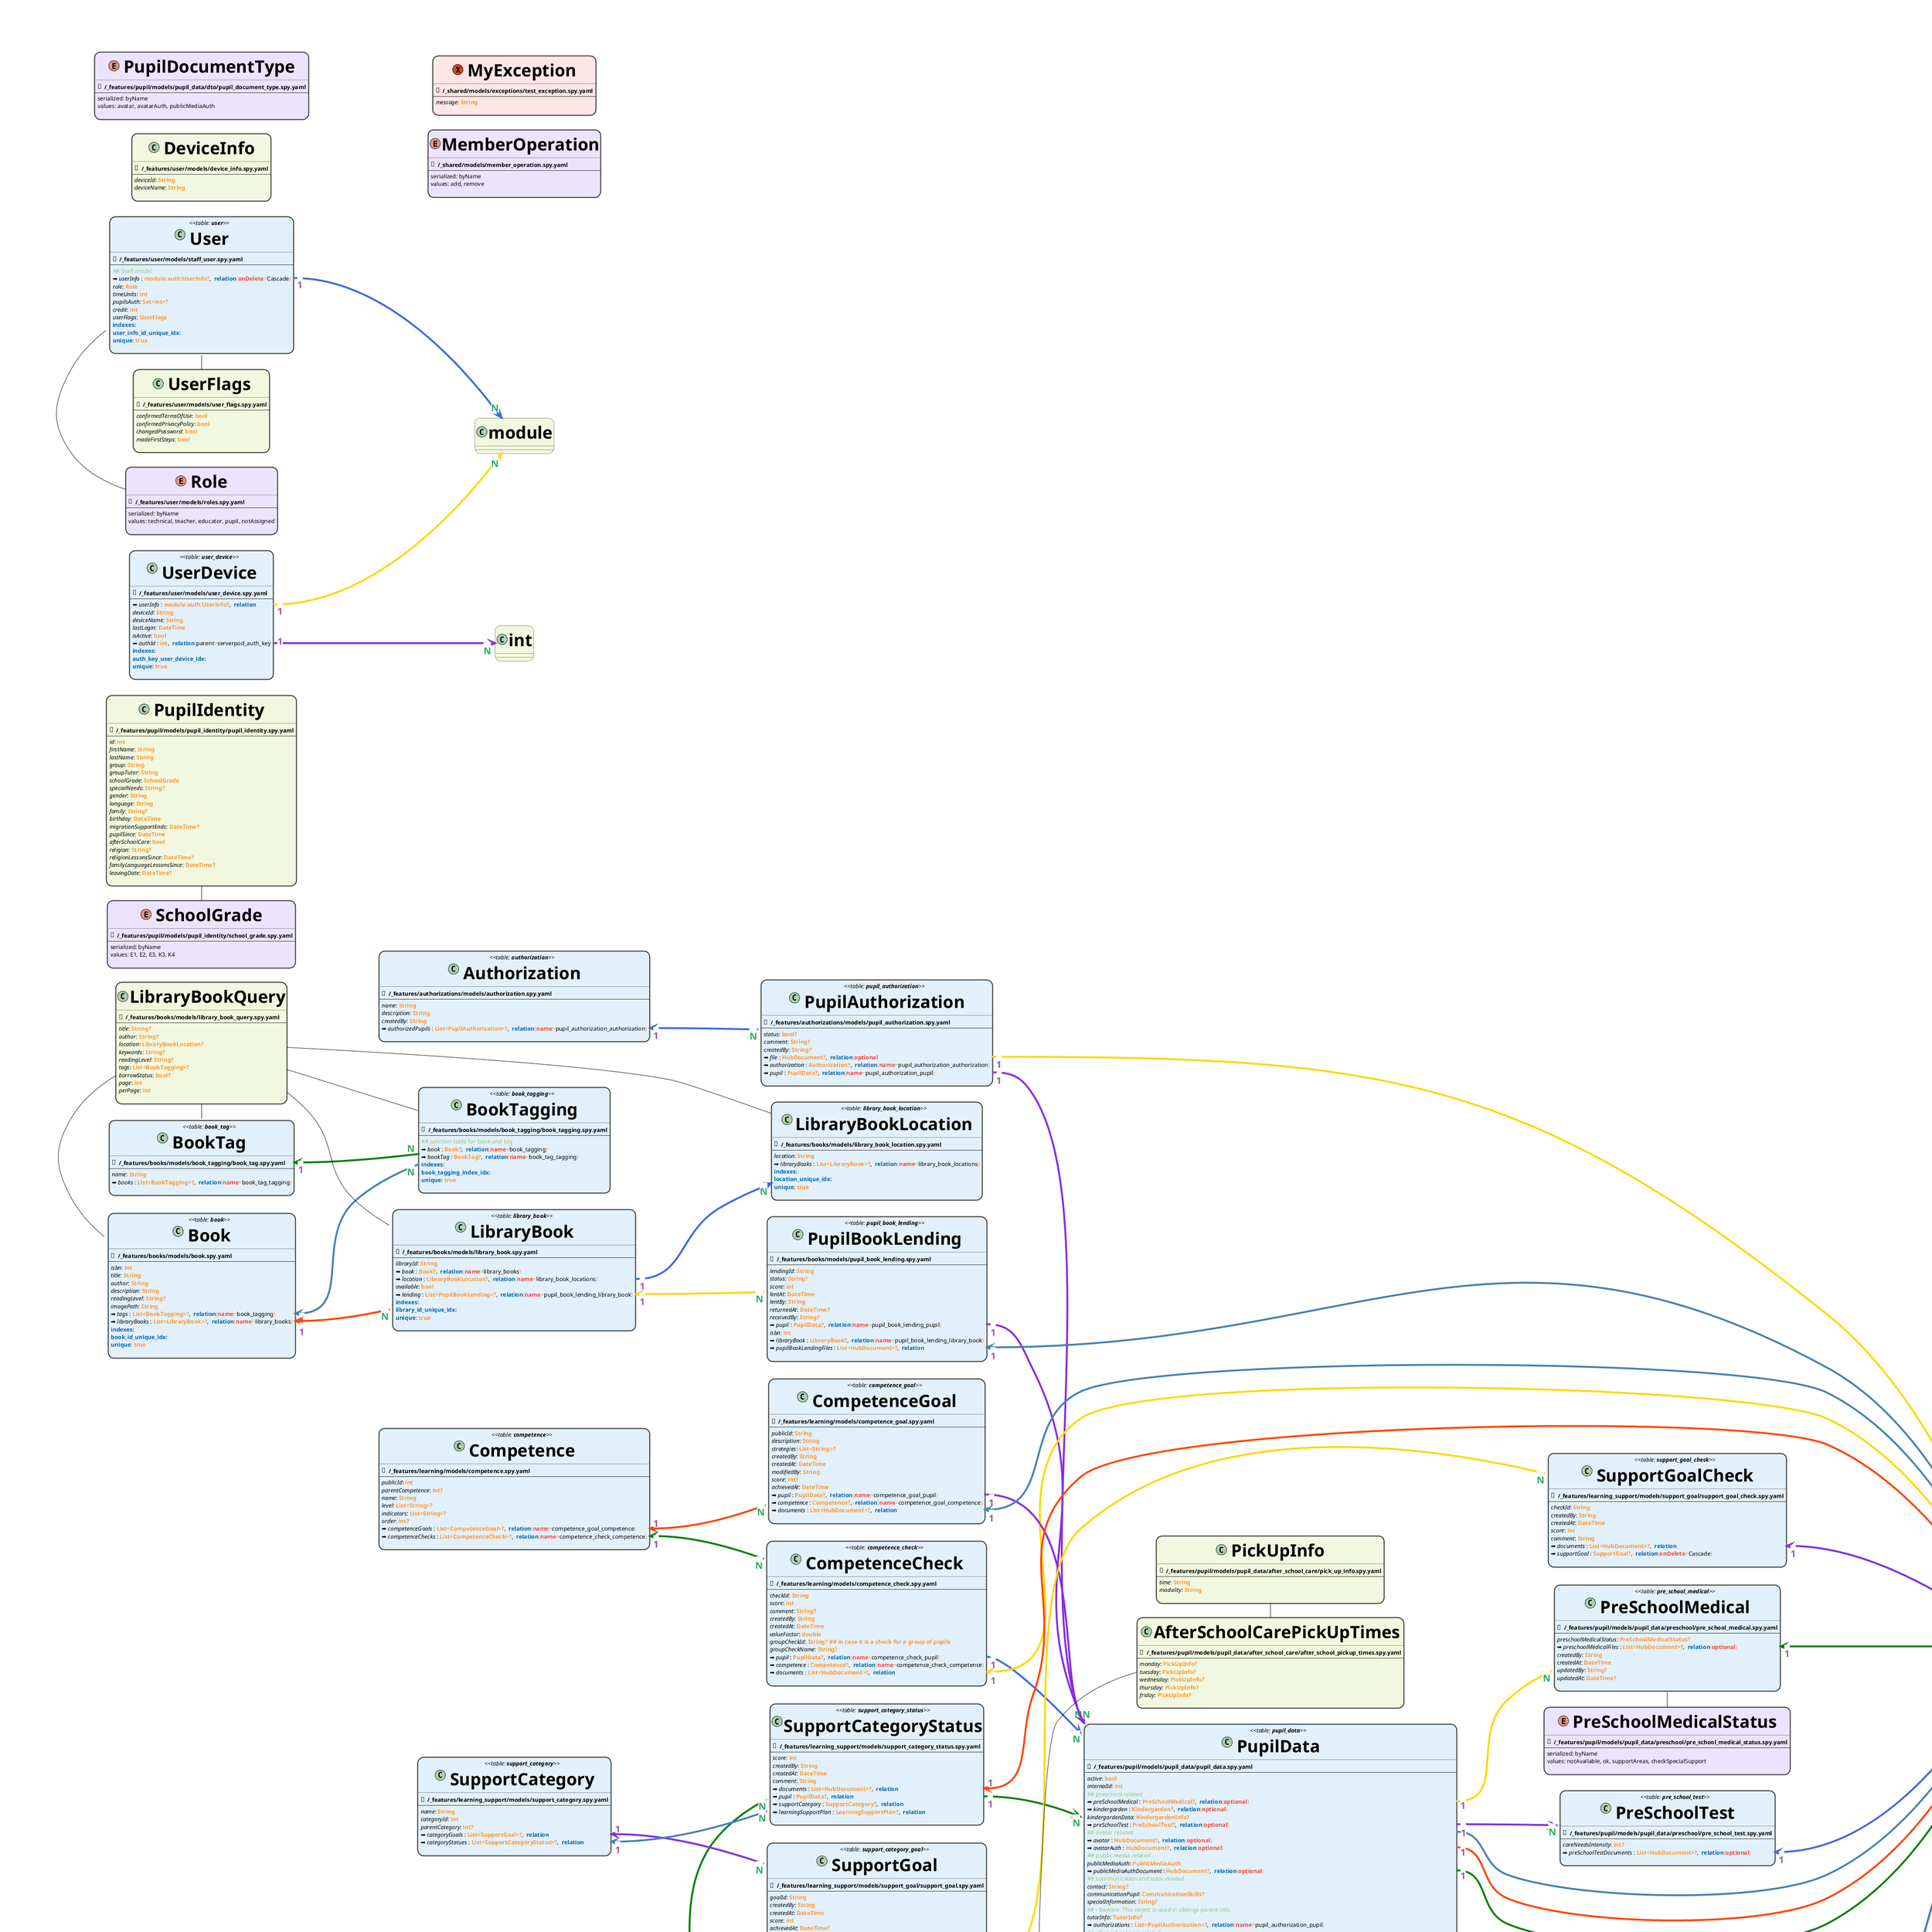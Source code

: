 @startuml school_data_hub_server
left to right direction
skinparam nodesep 30
skinparam ranksep 100
skinparam attributeFontSize 14
skinparam class {
  BackgroundColor #f1f8df
  BorderColor #333333
}
<style>
document {
  BackgroundColor #fff
  Margin 100 100 100 100
}
classDiagram {
  RoundCorner 25
  FontSize 13
  FontStyle Regular
  package {
    Padding 20 20 20 20
    LineColor #333333
    LineThickness 3
    FontSize 12
    BackgroundColor #fff2cc
    title {
      Padding 10 10 10 10
      FontSize 36
      FontStyle bold
    }
  }    
  class {
    Padding 10 10 10 10
    FontSize 12
        header {
          FontSize 36
          FontStyle bold
        } 
  }
}

</style>
 

enum ContactedType #ece4ff ##[bold] {
<size:14>📁</size> <b><size:12> /_features/attendance/models/contacted_type.spy.yaml</size></b>
--
  serialized: byName
  values: notSet, contacted, calledBack, notReached

}

class MissedSchoolday <<table: <b>missed_class</b>>> #e2f0fb##[bold] {
<size:14>📁</size> <b><size:12> /_features/attendance/models/missed_schoolday.spy.yaml</size></b>
--
  <i>missedType</i>: <b><color:#ff962f>MissedType</color></b>
  <i>unexcused</i>: <b><color:#ff962f>bool</color></b>
  <i>contacted</i>: <b><color:#ff962f>ContactedType</color></b>
  <i>returned</i>: <b><color:#ff962f>bool</color></b>
  <i>returnedAt</i>: <b><color:#ff962f>DateTime?</color></b>
  <i>writtenExcuse</i>: <b><color:#ff962f>bool</color></b>
  <i>minutesLate</i>: <b><color:#ff962f>int?</color></b>
  <i>createdBy</i>: <b><color:#ff962f>String</color></b>
  <i>modifiedBy</i>: <b><color:#ff962f>String?</color></b>
  <i>comment</i>: <b><color:#ff962f>String?</color></b>
 ➡️ <i>schoolday</i> : <b><color:#ff962f>Schoolday?</color></b>,  <b><color:#0164aa>relation</color></b><color:#ff962f>(</color><b><color:#f44336>name</color></b><color:#ff962f>=</color>missed_schoolday_schoolday
 ➡️ <i>pupil</i> : <b><color:#ff962f>PupilData?</color></b>,  <b><color:#0164aa>relation</color></b><color:#ff962f>(</color><b><color:#f44336>name</color></b><color:#ff962f>=</color>missed_schoolday_pupil
<b><color:#0164aa>indexes:</color></b>
<b><color:#0164aa>schoolday_pupil_data_idx:</color></b>
<b><color:#0164aa>unique</color></b>: <b><color:#ff962f>true</color></b>

}

class MissedSchooldayDto ##[bold]  {
<size:14>📁</size> <b><size:12> /_features/attendance/models/missed_schoolday_dto.spy.yaml</size></b>
--
  <i>missedSchoolday</i>: <b><color:#ff962f>MissedSchoolday</color></b>
  <i>operation</i>: <b><color:#ff962f>String</color></b>

}

enum MissedType #ece4ff ##[bold] {
<size:14>📁</size> <b><size:12> /_features/attendance/models/missed_type.spy.yaml</size></b>
--
  serialized: byName
  values: notSet, late, missed, home

}

class Authorization <<table: <b>authorization</b>>> #e2f0fb##[bold] {
<size:14>📁</size> <b><size:12> /_features/authorizations/models/authorization.spy.yaml</size></b>
--
  <i>name</i>: <b><color:#ff962f>String</color></b>
  <i>description</i>: <b><color:#ff962f>String</color></b>
  <i>createdBy</i>: <b><color:#ff962f>String</color></b>
 ➡️ <i>authorizedPupils</i> : <b><color:#ff962f>List<PupilAuthorization>?</color></b>,  <b><color:#0164aa>relation</color></b><color:#ff962f>(</color><b><color:#f44336>name</color></b><color:#ff962f>=</color>pupil_authorization_authorization<color:#ff962f>)</color>

}

class PupilAuthorization <<table: <b>pupil_authorization</b>>> #e2f0fb##[bold] {
<size:14>📁</size> <b><size:12> /_features/authorizations/models/pupil_authorization.spy.yaml</size></b>
--
  <i>status</i>: <b><color:#ff962f>bool?</color></b>
  <i>comment</i>: <b><color:#ff962f>String?</color></b>
  <i>createdBy</i>: <b><color:#ff962f>String?</color></b>
 ➡️ <i>file</i> : <b><color:#ff962f>HubDocument?</color></b>,  <b><color:#0164aa>relation</color></b><color:#ff962f>(</color><b><color:#f44336>optional</color></b>
 ➡️ <i>authorization</i> : <b><color:#ff962f>Authorization?</color></b>,  <b><color:#0164aa>relation</color></b><color:#ff962f>(</color><b><color:#f44336>name</color></b><color:#ff962f>=</color>pupil_authorization_authorization<color:#ff962f>)</color>
 ➡️ <i>pupil</i> : <b><color:#ff962f>PupilData?</color></b>,  <b><color:#0164aa>relation</color></b><color:#ff962f>(</color><b><color:#f44336>name</color></b><color:#ff962f>=</color>pupil_authorization_pupil<color:#ff962f>)</color>

}

class Book <<table: <b>book</b>>> #e2f0fb##[bold] {
<size:14>📁</size> <b><size:12> /_features/books/models/book.spy.yaml</size></b>
--
  <i>isbn</i>: <b><color:#ff962f>int</color></b>
  <i>title</i>: <b><color:#ff962f>String</color></b>
  <i>author</i>: <b><color:#ff962f>String</color></b>
  <i>description</i>: <b><color:#ff962f>String</color></b>
  <i>readingLevel</i>: <b><color:#ff962f>String?</color></b>
  <i>imagePath</i>: <b><color:#ff962f>String</color></b>
 ➡️ <i>tags</i> : <b><color:#ff962f>List<BookTagging>?</color></b>,  <b><color:#0164aa>relation</color></b><color:#ff962f>(</color><b><color:#f44336>name</color></b><color:#ff962f>=</color>book_tagging<color:#ff962f>)</color>
 ➡️ <i>libraryBooks</i> : <b><color:#ff962f>List<LibraryBook>?</color></b>,  <b><color:#0164aa>relation</color></b><color:#ff962f>(</color><b><color:#f44336>name</color></b><color:#ff962f>=</color>library_books<color:#ff962f>)</color>
<b><color:#0164aa>indexes:</color></b>
<b><color:#0164aa>book_id_unique_idx:</color></b>
<b><color:#0164aa>unique</color></b>: <b><color:#ff962f>true</color></b>

}

class BookTag <<table: <b>book_tag</b>>> #e2f0fb##[bold] {
<size:14>📁</size> <b><size:12> /_features/books/models/book_tagging/book_tag.spy.yaml</size></b>
--
  <i>name</i>: <b><color:#ff962f>String</color></b>
 ➡️ <i>books</i> : <b><color:#ff962f>List<BookTagging>?</color></b>,  <b><color:#0164aa>relation</color></b><color:#ff962f>(</color><b><color:#f44336>name</color></b><color:#ff962f>=</color>book_tag_tagging<color:#ff962f>)</color>

}

class BookTagging <<table: <b>book_tagging</b>>> #e2f0fb##[bold] {
<size:14>📁</size> <b><size:12> /_features/books/models/book_tagging/book_tagging.spy.yaml</size></b>
--
<color:#93c47d>## junction table for book and tag</color>
 ➡️ <i>book</i> : <b><color:#ff962f>Book?</color></b>,  <b><color:#0164aa>relation</color></b><color:#ff962f>(</color><b><color:#f44336>name</color></b><color:#ff962f>=</color>book_tagging<color:#ff962f>)</color>
 ➡️ <i>bookTag</i> : <b><color:#ff962f>BookTag?</color></b>,  <b><color:#0164aa>relation</color></b><color:#ff962f>(</color><b><color:#f44336>name</color></b><color:#ff962f>=</color>book_tag_tagging<color:#ff962f>)</color>
<b><color:#0164aa>indexes:</color></b>
<b><color:#0164aa>book_tagging_index_idx:</color></b>
<b><color:#0164aa>unique</color></b>: <b><color:#ff962f>true</color></b>

}

class LibraryBook <<table: <b>library_book</b>>> #e2f0fb##[bold] {
<size:14>📁</size> <b><size:12> /_features/books/models/library_book.spy.yaml</size></b>
--
  <i>libraryId</i>: <b><color:#ff962f>String</color></b>
 ➡️ <i>book</i> : <b><color:#ff962f>Book?</color></b>,  <b><color:#0164aa>relation</color></b><color:#ff962f>(</color><b><color:#f44336>name</color></b><color:#ff962f>=</color>library_books<color:#ff962f>)</color>
 ➡️ <i>location</i> : <b><color:#ff962f>LibraryBookLocation?</color></b>,  <b><color:#0164aa>relation</color></b><color:#ff962f>(</color><b><color:#f44336>name</color></b><color:#ff962f>=</color>library_book_locations<color:#ff962f>)</color>
  <i>available</i>: <b><color:#ff962f>bool</color></b>
 ➡️ <i>lending</i> : <b><color:#ff962f>List<PupilBookLending>?</color></b>,  <b><color:#0164aa>relation</color></b><color:#ff962f>(</color><b><color:#f44336>name</color></b><color:#ff962f>=</color>pupil_book_lending_library_book<color:#ff962f>)</color>
<b><color:#0164aa>indexes:</color></b>
<b><color:#0164aa>library_id_unique_idx:</color></b>
<b><color:#0164aa>unique</color></b>: <b><color:#ff962f>true</color></b>

}

class LibraryBookLocation <<table: <b>library_book_location</b>>> #e2f0fb##[bold] {
<size:14>📁</size> <b><size:12> /_features/books/models/library_book_location.spy.yaml</size></b>
--
  <i>location</i>: <b><color:#ff962f>String</color></b>
 ➡️ <i>libraryBooks</i> : <b><color:#ff962f>List<LibraryBook>?</color></b>,  <b><color:#0164aa>relation</color></b><color:#ff962f>(</color><b><color:#f44336>name</color></b><color:#ff962f>=</color>library_book_locations<color:#ff962f>)</color>
<b><color:#0164aa>indexes:</color></b>
<b><color:#0164aa>location_unique_idx:</color></b>
<b><color:#0164aa>unique</color></b>: <b><color:#ff962f>true</color></b>

}

class LibraryBookQuery ##[bold]  {
<size:14>📁</size> <b><size:12> /_features/books/models/library_book_query.spy.yaml</size></b>
--
  <i>title</i>: <b><color:#ff962f>String?</color></b>
  <i>author</i>: <b><color:#ff962f>String?</color></b>
  <i>location</i>: <b><color:#ff962f>LibraryBookLocation?</color></b>
  <i>keywords</i>: <b><color:#ff962f>String?</color></b>
  <i>readingLevel</i>: <b><color:#ff962f>String?</color></b>
  <i>tags</i>: <b><color:#ff962f>List<BookTagging>?</color></b>
  <i>borrowStatus</i>: <b><color:#ff962f>bool?</color></b>
  <i>page</i>: <b><color:#ff962f>int</color></b>
  <i>perPage</i>: <b><color:#ff962f>int</color></b>

}

class PupilBookLending <<table: <b>pupil_book_lending</b>>> #e2f0fb##[bold] {
<size:14>📁</size> <b><size:12> /_features/books/models/pupil_book_lending.spy.yaml</size></b>
--
  <i>lendingId</i>: <b><color:#ff962f>String</color></b>
  <i>status</i>: <b><color:#ff962f>String?</color></b>
  <i>score</i>: <b><color:#ff962f>int</color></b>
  <i>lentAt</i>: <b><color:#ff962f>DateTime</color></b>
  <i>lentBy</i>: <b><color:#ff962f>String</color></b>
  <i>returnedAt</i>: <b><color:#ff962f>DateTime?</color></b>
  <i>receivedBy</i>: <b><color:#ff962f>String?</color></b>
 ➡️ <i>pupil</i> : <b><color:#ff962f>PupilData?</color></b>,  <b><color:#0164aa>relation</color></b><color:#ff962f>(</color><b><color:#f44336>name</color></b><color:#ff962f>=</color>pupil_book_lending_pupil<color:#ff962f>)</color>
  <i>isbn</i>: <b><color:#ff962f>int</color></b>
 ➡️ <i>libraryBook</i> : <b><color:#ff962f>LibraryBook?</color></b>,  <b><color:#0164aa>relation</color></b><color:#ff962f>(</color><b><color:#f44336>name</color></b><color:#ff962f>=</color>pupil_book_lending_library_book<color:#ff962f>)</color>
 ➡️ <i>pupilBookLendingFiles</i> : <b><color:#ff962f>List<HubDocument>?</color></b>,  <b><color:#0164aa>relation</color></b>

}

class Competence <<table: <b>competence</b>>> #e2f0fb##[bold] {
<size:14>📁</size> <b><size:12> /_features/learning/models/competence.spy.yaml</size></b>
--
  <i>publicId</i>: <b><color:#ff962f>int</color></b>
  <i>parentCompetence</i>: <b><color:#ff962f>int?</color></b>
  <i>name</i>: <b><color:#ff962f>String</color></b>
  <i>level</i>: <b><color:#ff962f>List<String>?</color></b>
  <i>indicators</i>: <b><color:#ff962f>List<String>?</color></b>
  <i>order</i>: <b><color:#ff962f>int?</color></b>
 ➡️ <i>competenceGoals</i> : <b><color:#ff962f>List<CompetenceGoal>?</color></b>,  <b><color:#0164aa>relation</color></b><color:#ff962f>(</color><b><color:#f44336>name</color></b><color:#ff962f>=</color>competence_goal_competence<color:#ff962f>)</color>
 ➡️ <i>competenceChecks</i> : <b><color:#ff962f>List<CompetenceCheck>?</color></b>,  <b><color:#0164aa>relation</color></b><color:#ff962f>(</color><b><color:#f44336>name</color></b><color:#ff962f>=</color>competence_check_competence<color:#ff962f>)</color>

}

class CompetenceCheck <<table: <b>competence_check</b>>> #e2f0fb##[bold] {
<size:14>📁</size> <b><size:12> /_features/learning/models/competence_check.spy.yaml</size></b>
--
  <i>checkId</i>: <b><color:#ff962f>String</color></b>
  <i>score</i>: <b><color:#ff962f>int</color></b>
  <i>comment</i>: <b><color:#ff962f>String?</color></b>
  <i>createdBy</i>: <b><color:#ff962f>String</color></b>
  <i>createdAt</i>: <b><color:#ff962f>DateTime</color></b>
  <i>valueFactor</i>: <b><color:#ff962f>double</color></b>
  <i>groupCheckId</i>: <b><color:#ff962f>String? ## in case it is a check for a group of pupils</color></b>
  <i>groupCheckName</i>: <b><color:#ff962f>String?</color></b>
 ➡️ <i>pupil</i> : <b><color:#ff962f>PupilData?</color></b>,  <b><color:#0164aa>relation</color></b><color:#ff962f>(</color><b><color:#f44336>name</color></b><color:#ff962f>=</color>competence_check_pupil<color:#ff962f>)</color>
 ➡️ <i>competence</i> : <b><color:#ff962f>Competence?</color></b>,  <b><color:#0164aa>relation</color></b><color:#ff962f>(</color><b><color:#f44336>name</color></b><color:#ff962f>=</color>competence_check_competence<color:#ff962f>)</color>
 ➡️ <i>documents</i> : <b><color:#ff962f>List<HubDocument>?</color></b>,  <b><color:#0164aa>relation</color></b>

}

class CompetenceGoal <<table: <b>competence_goal</b>>> #e2f0fb##[bold] {
<size:14>📁</size> <b><size:12> /_features/learning/models/competence_goal.spy.yaml</size></b>
--
  <i>publicId</i>: <b><color:#ff962f>String</color></b>
  <i>description</i>: <b><color:#ff962f>String</color></b>
  <i>strategies</i>: <b><color:#ff962f>List<String>?</color></b>
  <i>createdBy</i>: <b><color:#ff962f>String</color></b>
  <i>createdAt</i>: <b><color:#ff962f>DateTime</color></b>
  <i>modifiedBy</i>: <b><color:#ff962f>String</color></b>
  <i>score</i>: <b><color:#ff962f>int?</color></b>
  <i>achievedAt</i>: <b><color:#ff962f>DateTime</color></b>
 ➡️ <i>pupil</i> : <b><color:#ff962f>PupilData?</color></b>,  <b><color:#0164aa>relation</color></b><color:#ff962f>(</color><b><color:#f44336>name</color></b><color:#ff962f>=</color>competence_goal_pupil<color:#ff962f>)</color>
 ➡️ <i>competence</i> : <b><color:#ff962f>Competence?</color></b>,  <b><color:#0164aa>relation</color></b><color:#ff962f>(</color><b><color:#f44336>name</color></b><color:#ff962f>=</color>competence_goal_competence<color:#ff962f>)</color>
 ➡️ <i>documents</i> : <b><color:#ff962f>List<HubDocument>?</color></b>,  <b><color:#0164aa>relation</color></b>

}

class CompetenceReport <<table: <b>competence_report</b>>> #e2f0fb##[bold] {
<size:14>📁</size> <b><size:12> /_features/learning/models/competence_report.spy.yaml</size></b>
--
  <i>reportId</i>: <b><color:#ff962f>String</color></b>
  <i>createdBy</i>: <b><color:#ff962f>String</color></b>
  <i>createdAt</i>: <b><color:#ff962f>DateTime</color></b>
  <i>modifiedBy</i>: <b><color:#ff962f>String</color></b>
  <i>achievement</i>: <b><color:#ff962f>String</color></b>
  <i>achievedAt</i>: <b><color:#ff962f>DateTime</color></b>
 ➡️ <i>pupil</i> : <b><color:#ff962f>PupilData?</color></b>,  <b><color:#0164aa>relation</color></b><color:#ff962f>(</color><b><color:#f44336>name</color></b><color:#ff962f>=</color>competence_report_pupil<color:#ff962f>)</color>
 ➡️ <i>competenceReportChecks</i> : <b><color:#ff962f>List<CompetenceReportCheck>?</color></b>,  <b><color:#0164aa>relation</color></b><color:#ff962f>(</color><b><color:#f44336>name</color></b><color:#ff962f>=</color>competence_report_check_report<color:#ff962f>)</color>
 ➡️ <i>schoolSemester</i> : <b><color:#ff962f>SchoolSemester?</color></b>,  <b><color:#0164aa>relation</color></b><color:#ff962f>(</color><b><color:#f44336>name</color></b><color:#ff962f>=</color>competence_report_semester<color:#ff962f>)</color>

}

class CompetenceReportCheck <<table: <b>competence_report_check</b>>> #e2f0fb##[bold] {
<size:14>📁</size> <b><size:12> /_features/learning/models/competence_report_check.spy.yaml</size></b>
--
  <i>publicId</i>: <b><color:#ff962f>String</color></b>
  <i>achievement</i>: <b><color:#ff962f>int</color></b>
  <i>comment</i>: <b><color:#ff962f>String</color></b>
  <i>createdBy</i>: <b><color:#ff962f>String</color></b>
  <i>createdAt</i>: <b><color:#ff962f>DateTime</color></b>
 ➡️ <i>pupil</i> : <b><color:#ff962f>PupilData?</color></b>,  <b><color:#0164aa>relation</color></b><color:#ff962f>(</color><b><color:#f44336>name</color></b><color:#ff962f>=</color>competence_report_check_pupil<color:#ff962f>)</color>
 ➡️ <i>competence</i> : <b><color:#ff962f>CompetenceReportItem?</color></b>,  <b><color:#0164aa>relation</color></b><color:#ff962f>(</color><b><color:#f44336>name</color></b><color:#ff962f>=</color>competence_report_item_competence_report_check<color:#ff962f>)</color>
 ➡️ <i>competenceReport</i> : <b><color:#ff962f>CompetenceReport?</color></b>,  <b><color:#0164aa>relation</color></b><color:#ff962f>(</color><b><color:#f44336>name</color></b><color:#ff962f>=</color>competence_report_check_report<color:#ff962f>)</color>

}

class CompetenceReportItem <<table: <b>competence_report_item</b>>> #e2f0fb##[bold] {
<size:14>📁</size> <b><size:12> /_features/learning/models/competence_report_item.spy.yaml</size></b>
--
  <i>publicId</i>: <b><color:#ff962f>int</color></b>
  <i>parentItem</i>: <b><color:#ff962f>int?</color></b>
  <i>name</i>: <b><color:#ff962f>String</color></b>
  <i>level</i>: <b><color:#ff962f>List<String>?</color></b>
  <i>order</i>: <b><color:#ff962f>int?</color></b>
 ➡️ <i>competenceReportchecks</i> : <b><color:#ff962f>List<CompetenceReportCheck>?</color></b>,  <b><color:#0164aa>relation</color></b><color:#ff962f>(</color><b><color:#f44336>name</color></b><color:#ff962f>=</color>competence_report_item_competence_report_check<color:#ff962f>)</color>

}

class LearningSupportPlan <<table: <b>learning_support_plan</b>>> #e2f0fb##[bold] {
<size:14>📁</size> <b><size:12> /_features/learning_support/models/learning_support_plan.spy.yaml</size></b>
--
  <i>planId</i>: <b><color:#ff962f>String</color></b>
  <i>createdBy</i>: <b><color:#ff962f>String</color></b>
 ➡️ <i>learningSupportLevel</i> : <b><color:#ff962f>SupportLevel?</color></b>,  <b><color:#0164aa>relation</color></b><color:#ff962f>(</color><b><color:#f44336>name</color></b><color:#ff962f>=</color>support_level_plans<color:#ff962f>)</color>
  <i>createdAt</i>: <b><color:#ff962f>DateTime</color></b>
  <i>comment</i>: <b><color:#ff962f>String?</color></b>
 ➡️ <i>pupil</i> : <b><color:#ff962f>PupilData?</color></b>,  <b><color:#0164aa>relation</color></b><color:#ff962f>(</color><b><color:#f44336>name</color></b><color:#ff962f>=</color>learning_support_plan_pupil<color:#ff962f>)</color>
 ➡️ <i>supportCategoryStatuses</i> : <b><color:#ff962f>List<SupportCategoryStatus>?</color></b>,  <b><color:#0164aa>relation</color></b>
 ➡️ <i>supportGoals</i> : <b><color:#ff962f>List<SupportGoal>?</color></b>,  <b><color:#0164aa>relation</color></b>
 ➡️ <i>schoolSemester</i> : <b><color:#ff962f>SchoolSemester?</color></b>,  <b><color:#0164aa>relation</color></b><color:#ff962f>(</color><b><color:#f44336>name</color></b><color:#ff962f>=</color>learning_support_plan_semester<color:#ff962f>)</color>

}

class SupportCategory <<table: <b>support_category</b>>> #e2f0fb##[bold] {
<size:14>📁</size> <b><size:12> /_features/learning_support/models/support_category.spy.yaml</size></b>
--
  <i>name</i>: <b><color:#ff962f>String</color></b>
  <i>categoryId</i>: <b><color:#ff962f>int</color></b>
  <i>parentCategory</i>: <b><color:#ff962f>int?</color></b>
 ➡️ <i>categoryGoals</i> : <b><color:#ff962f>List<SupportGoal>?</color></b>,  <b><color:#0164aa>relation</color></b>
 ➡️ <i>categoryStatues</i> : <b><color:#ff962f>List<SupportCategoryStatus>?</color></b>,  <b><color:#0164aa>relation</color></b>

}

class SupportCategoryStatus <<table: <b>support_category_status</b>>> #e2f0fb##[bold] {
<size:14>📁</size> <b><size:12> /_features/learning_support/models/support_category_status.spy.yaml</size></b>
--
  <i>score</i>: <b><color:#ff962f>int</color></b>
  <i>createdBy</i>: <b><color:#ff962f>String</color></b>
  <i>createdAt</i>: <b><color:#ff962f>DateTime</color></b>
  <i>comment</i>: <b><color:#ff962f>String</color></b>
 ➡️ <i>documents</i> : <b><color:#ff962f>List<HubDocument>?</color></b>,  <b><color:#0164aa>relation</color></b>
 ➡️ <i>pupil</i> : <b><color:#ff962f>PupilData?</color></b>,  <b><color:#0164aa>relation</color></b>
 ➡️ <i>supportCategory</i> : <b><color:#ff962f>SupportCategory?</color></b>,  <b><color:#0164aa>relation</color></b>
 ➡️ <i>learningSupportPlan</i> : <b><color:#ff962f>LearningSupportPlan?</color></b>,  <b><color:#0164aa>relation</color></b>

}

class SupportGoal <<table: <b>support_category_goal</b>>> #e2f0fb##[bold] {
<size:14>📁</size> <b><size:12> /_features/learning_support/models/support_goal/support_goal.spy.yaml</size></b>
--
  <i>goalId</i>: <b><color:#ff962f>String</color></b>
  <i>createdBy</i>: <b><color:#ff962f>String</color></b>
  <i>createdAt</i>: <b><color:#ff962f>DateTime</color></b>
  <i>score</i>: <b><color:#ff962f>int</color></b>
  <i>achievedAt</i>: <b><color:#ff962f>DateTime?</color></b>
  <i>description</i>: <b><color:#ff962f>String</color></b>
  <i>strategies</i>: <b><color:#ff962f>String</color></b>
 ➡️ <i>pupil</i> : <b><color:#ff962f>PupilData?</color></b>,  <b><color:#0164aa>relation</color></b>
 ➡️ <i>supportCategory</i> : <b><color:#ff962f>SupportCategory?</color></b>,  <b><color:#0164aa>relation</color></b><color:#ff962f>(</color><b><color:#f44336>onDelete</color></b><color:#ff962f>=</color>Cascade<color:#ff962f>)</color>
 ➡️ <i>goalChecks</i> : <b><color:#ff962f>List<SupportGoalCheck>?</color></b>,  <b><color:#0164aa>relation</color></b>

}

class SupportGoalCheck <<table: <b>support_goal_check</b>>> #e2f0fb##[bold] {
<size:14>📁</size> <b><size:12> /_features/learning_support/models/support_goal/support_goal_check.spy.yaml</size></b>
--
  <i>checkId</i>: <b><color:#ff962f>String</color></b>
  <i>createdBy</i>: <b><color:#ff962f>String</color></b>
  <i>createdAt</i>: <b><color:#ff962f>DateTime</color></b>
  <i>score</i>: <b><color:#ff962f>int</color></b>
  <i>comment</i>: <b><color:#ff962f>String</color></b>
 ➡️ <i>documents</i> : <b><color:#ff962f>List<HubDocument>?</color></b>,  <b><color:#0164aa>relation</color></b>
 ➡️ <i>supportGoal</i> : <b><color:#ff962f>SupportGoal?</color></b>,  <b><color:#0164aa>relation</color></b><color:#ff962f>(</color><b><color:#f44336>onDelete</color></b><color:#ff962f>=</color>Cascade<color:#ff962f>)</color>

}

class SupportLevel <<table: <b>support_level</b>>> #e2f0fb##[bold] {
<size:14>📁</size> <b><size:12> /_features/learning_support/models/support_level.spy.yaml</size></b>
--
  <i>level</i>: <b><color:#ff962f>int</color></b>
  <i>comment</i>: <b><color:#ff962f>String</color></b>
  <i>createdAt</i>: <b><color:#ff962f>DateTime</color></b>
  <i>createdBy</i>: <b><color:#ff962f>String</color></b>
 ➡️ <i>pupil</i> : <b><color:#ff962f>PupilData?</color></b>,  <b><color:#0164aa>relation</color></b><color:#ff962f>(</color><b><color:#f44336>name</color></b><color:#ff962f>=</color>support_level_pupil
 ➡️ <i>learningSupportPlans</i> : <b><color:#ff962f>List<LearningSupportPlan>?</color></b>,  <b><color:#0164aa>relation</color></b><color:#ff962f>(</color><b><color:#f44336>name</color></b><color:#ff962f>=</color>support_level_plans<color:#ff962f>)</color>

}

class AfterSchoolCare ##[bold]  {
<size:14>📁</size> <b><size:12> /_features/pupil/models/pupil_data/after_school_care/after_school_care.spy.yaml</size></b>
--
  <i>pickUpTimes</i>: <b><color:#ff962f>AfterSchoolCarePickUpTimes?</color></b>
  <i>afterSchoolCareInfo</i>: <b><color:#ff962f>String?</color></b>
  <i>emergencyCare</i>: <b><color:#ff962f>bool?</color></b>

}

class AfterSchoolCarePickUpTimes ##[bold]  {
<size:14>📁</size> <b><size:12> /_features/pupil/models/pupil_data/after_school_care/after_school_pickup_times.spy.yaml</size></b>
--
  <i>monday</i>: <b><color:#ff962f>PickUpInfo?</color></b>
  <i>tuesday</i>: <b><color:#ff962f>PickUpInfo?</color></b>
  <i>wednesday</i>: <b><color:#ff962f>PickUpInfo?</color></b>
  <i>thursday</i>: <b><color:#ff962f>PickUpInfo?</color></b>
  <i>friday</i>: <b><color:#ff962f>PickUpInfo?</color></b>

}

class PickUpInfo ##[bold]  {
<size:14>📁</size> <b><size:12> /_features/pupil/models/pupil_data/after_school_care/pick_up_info.spy.yaml</size></b>
--
  <i>time</i>: <b><color:#ff962f>String</color></b>
  <i>modality</i>: <b><color:#ff962f>String</color></b>

}

class CommunicationSkills ##[bold]  {
<size:14>📁</size> <b><size:12> /_features/pupil/models/pupil_data/communication/communication_skills.spy.yaml</size></b>
--
  <i>understanding</i>: <b><color:#ff962f>int</color></b>
  <i>speaking</i>: <b><color:#ff962f>int</color></b>
  <i>reading</i>: <b><color:#ff962f>int</color></b>
  <i>createdBy</i>: <b><color:#ff962f>String</color></b>
  <i>createdAt</i>: <b><color:#ff962f>DateTime</color></b>

}

class PublicMediaAuth ##[bold]  {
<size:14>📁</size> <b><size:12> /_features/pupil/models/pupil_data/communication/public_media_auth.spy.yaml</size></b>
--
  <i>groupPicturesOnWebsite</i>: <b><color:#ff962f>bool</color></b>
  <i>groupPicturesInPress</i>: <b><color:#ff962f>bool</color></b>
  <i>portraitPicturesOnWebsite</i>: <b><color:#ff962f>bool</color></b>
  <i>portraitPicturesInPress</i>: <b><color:#ff962f>bool</color></b>
  <i>nameOnWebsite</i>: <b><color:#ff962f>bool</color></b>
  <i>nameInPress</i>: <b><color:#ff962f>bool</color></b>
  <i>videoOnWebsite</i>: <b><color:#ff962f>bool</color></b>
  <i>videoInPress</i>: <b><color:#ff962f>bool</color></b>
  <i>createdBy</i>: <b><color:#ff962f>String</color></b>
  <i>createdAt</i>: <b><color:#ff962f>DateTime</color></b>

}

class TutorInfo ##[bold]  {
<size:14>📁</size> <b><size:12> /_features/pupil/models/pupil_data/communication/tutor_info.spy.yaml</size></b>
--
  <i>parentsContact</i>: <b><color:#ff962f>String?</color></b>
  <i>communicationTutor1</i>: <b><color:#ff962f>CommunicationSkills?</color></b>
  <i>communicationTutor2</i>: <b><color:#ff962f>CommunicationSkills?</color></b>
  <i>createdBy</i>: <b><color:#ff962f>String</color></b>

}

class CreditTransaction <<table: <b>credit_transaction</b>>> #e2f0fb##[bold] {
<size:14>📁</size> <b><size:12> /_features/pupil/models/pupil_data/credit_transaction.spy.yaml</size></b>
--
<color:#93c47d>### Sender of the transaction will either be a staff member</color>
<color:#93c47d>### or the system itself</color>
<color:#93c47d>### Receiver could be a pupil or a staff member</color>
<color:#93c47d>### That is why there are no relationships defined here</color>
<color:#93c47d>### In case of a pupil, it will be the internalId</color>
<color:#93c47d>### In case of a staff member, it will be the userInfoId</color>
<color:#93c47d>### We create indexes for both fields to speed up the queries</color>
  <i>sender</i>: <b><color:#ff962f>String</color></b>
  <i>receiver</i>: <b><color:#ff962f>int,</color></b>
  <i>amount</i>: <b><color:#ff962f>int</color></b>
  <i>dateTime</i>: <b><color:#ff962f>DateTime</color></b>
  <i>description</i>: <b><color:#ff962f>String?</color></b>
<b><color:#0164aa>indexes:</color></b>
<b><color:#0164aa>reciever_idx:</color></b>
<b><color:#0164aa>sender_idx:</color></b>

}

enum PupilDocumentType #ece4ff ##[bold] {
<size:14>📁</size> <b><size:12> /_features/pupil/models/pupil_data/dto/pupil_document_type.spy.yaml</size></b>
--
  serialized: byName
  values: avatar, avatarAuth, publicMediaAuth

}

class SiblingsTutorInfo ##[bold]  {
<size:14>📁</size> <b><size:12> /_features/pupil/models/pupil_data/dto/siblings_tutor_info_dto.spy.yaml</size></b>
--
<color:#93c47d>## we need this object for the endpoint to be able to update the parent info for all siblings</color>
  <i>tutorInfo</i>: <b><color:#ff962f>TutorInfo?</color></b>
  <i>siblingsIds</i>: <b><color:#ff962f>Set<int></color></b>

}

class Kindergarden <<table: <b>kindergarden</b>>> #e2f0fb##[bold] {
<size:14>📁</size> <b><size:12> /_features/pupil/models/pupil_data/preschool/kindergarden.spy.yaml</size></b>
--
  <i>name</i>: <b><color:#ff962f>String</color></b>
  <i>phone</i>: <b><color:#ff962f>String</color></b>
  <i>address</i>: <b><color:#ff962f>String</color></b>
  <i>email</i>: <b><color:#ff962f>String</color></b>
  <i>contactPerson</i>: <b><color:#ff962f>String</color></b>
 ➡️ <i>pupils</i> : <b><color:#ff962f>List<PupilData>?</color></b>,  <b><color:#0164aa>relation</color></b><color:#ff962f>(</color><b><color:#f44336>optional</color></b><color:#ff962f>)</color>

}

class KindergardenInfo ##[bold]  {
<size:14>📁</size> <b><size:12> /_features/pupil/models/pupil_data/preschool/kindergarden_info.spy.yaml</size></b>
--
  <i>attendedMonths</i>: <b><color:#ff962f>int</color></b>
  <i>comments</i>: <b><color:#ff962f>String</color></b>

}

class PreSchoolMedical <<table: <b>pre_school_medical</b>>> #e2f0fb##[bold] {
<size:14>📁</size> <b><size:12> /_features/pupil/models/pupil_data/preschool/pre_school_medical.spy.yaml</size></b>
--
  <i>preschoolMedicalStatus</i>: <b><color:#ff962f>PreSchoolMedicalStatus?</color></b>
 ➡️ <i>preschoolMedicalFiles</i> : <b><color:#ff962f>List<HubDocument>?</color></b>,  <b><color:#0164aa>relation</color></b><color:#ff962f>(</color><b><color:#f44336>optional</color></b><color:#ff962f>)</color>
  <i>createdBy</i>: <b><color:#ff962f>String</color></b>
  <i>createdAt</i>: <b><color:#ff962f>DateTime</color></b>
  <i>updatedBy</i>: <b><color:#ff962f>String?</color></b>
  <i>updatedAt</i>: <b><color:#ff962f>DateTime?</color></b>

}

enum PreSchoolMedicalStatus #ece4ff ##[bold] {
<size:14>📁</size> <b><size:12> /_features/pupil/models/pupil_data/preschool/pre_school_medical_status.spy.yaml</size></b>
--
  serialized: byName
  values: notAvailable, ok, supportAreas, checkSpecialSupport

}

class PreSchoolTest <<table: <b>pre_school_test</b>>> #e2f0fb##[bold] {
<size:14>📁</size> <b><size:12> /_features/pupil/models/pupil_data/preschool/pre_school_test.spy.yaml</size></b>
--
  <i>careNeedsIntensity</i>: <b><color:#ff962f>int?</color></b>
 ➡️ <i>preSchoolTestDocuments</i> : <b><color:#ff962f>List<HubDocument>?</color></b>,  <b><color:#0164aa>relation</color></b><color:#ff962f>(</color><b><color:#f44336>optional</color></b><color:#ff962f>)</color>

}

class PupilData <<table: <b>pupil_data</b>>> #e2f0fb##[bold] {
<size:14>📁</size> <b><size:12> /_features/pupil/models/pupil_data/pupil_data.spy.yaml</size></b>
--
  <i>active</i>: <b><color:#ff962f>bool</color></b>
  <i>internalId</i>: <b><color:#ff962f>int</color></b>
<color:#93c47d>## preschool related</color>
 ➡️ <i>preSchoolMedical</i> : <b><color:#ff962f>PreSchoolMedical?</color></b>,  <b><color:#0164aa>relation</color></b><color:#ff962f>(</color><b><color:#f44336>optional</color></b><color:#ff962f>)</color>
 ➡️ <i>kindergarden</i> : <b><color:#ff962f>Kindergarden?</color></b>,  <b><color:#0164aa>relation</color></b><color:#ff962f>(</color><b><color:#f44336>optional</color></b><color:#ff962f>)</color>
  <i>kindergardenData</i>: <b><color:#ff962f>KindergardenInfo?</color></b>
 ➡️ <i>preSchoolTest</i> : <b><color:#ff962f>PreSchoolTest?</color></b>,  <b><color:#0164aa>relation</color></b><color:#ff962f>(</color><b><color:#f44336>optional</color></b><color:#ff962f>)</color>
<color:#93c47d>## avatar related</color>
 ➡️ <i>avatar</i> : <b><color:#ff962f>HubDocument?</color></b>,  <b><color:#0164aa>relation</color></b><color:#ff962f>(</color><b><color:#f44336>optional</color></b><color:#ff962f>)</color>
 ➡️ <i>avatarAuth</i> : <b><color:#ff962f>HubDocument?</color></b>,  <b><color:#0164aa>relation</color></b><color:#ff962f>(</color><b><color:#f44336>optional</color></b><color:#ff962f>)</color>
<color:#93c47d>## public media related</color>
  <i>publicMediaAuth</i>: <b><color:#ff962f>PublicMediaAuth</color></b>
 ➡️ <i>publicMediaAuthDocument</i> : <b><color:#ff962f>HubDocument?</color></b>,  <b><color:#0164aa>relation</color></b><color:#ff962f>(</color><b><color:#f44336>optional</color></b><color:#ff962f>)</color>
<color:#93c47d>## communication and tutor related</color>
  <i>contact</i>: <b><color:#ff962f>String?</color></b>
  <i>communicationPupil</i>: <b><color:#ff962f>CommunicationSkills?</color></b>
  <i>specialInformation</i>: <b><color:#ff962f>String?</color></b>
<color:#93c47d>## - Beware: This object is used in siblings parent info</color>
  <i>tutorInfo</i>: <b><color:#ff962f>TutorInfo?</color></b>
 ➡️ <i>authorizations</i> : <b><color:#ff962f>List<PupilAuthorization>?</color></b>,  <b><color:#0164aa>relation</color></b><color:#ff962f>(</color><b><color:#f44336>name</color></b><color:#ff962f>=</color>pupil_authorization_pupil<color:#ff962f>)</color>
<color:#93c47d>## after school care related</color>
  <i>afterSchoolCare</i>: <b><color:#ff962f>AfterSchoolCare?</color></b>
<color:#93c47d>## rewards related</color>
  <i>credit</i>: <b><color:#ff962f>int</color></b>
  <i>creditEarned</i>: <b><color:#ff962f>int</color></b>
 ➡️ <i>creditTransactions</i> : <b><color:#ff962f>List<CreditTransaction>?</color></b>,  <b><color:#0164aa>relation</color></b><color:#ff962f>(</color><b><color:#f44336>optional</color></b><color:#ff962f>)</color>
<color:#93c47d>## learning related</color>
 ➡️ <i>lessonGroupMemberships</i> : <b><color:#ff962f>List<ScheduledLessonGroupMembership>?</color></b>,  <b><color:#0164aa>relation</color></b><color:#ff962f>(</color><b><color:#f44336>name</color></b><color:#ff962f>=</color>pupil_scheduled_lesson_group_memberships<color:#ff962f>)</color>
 ➡️ <i>lessonsAttended</i> : <b><color:#ff962f>List<LessonAttendance>?</color></b>,  <b><color:#0164aa>relation</color></b><color:#ff962f>(</color><b><color:#f44336>name</color></b><color:#ff962f>=</color>lesson_attendance_pupils<color:#ff962f>)</color>
 ➡️ <i>competenceGoals</i> : <b><color:#ff962f>List<CompetenceGoal>?</color></b>,  <b><color:#0164aa>relation</color></b><color:#ff962f>(</color><b><color:#f44336>name</color></b><color:#ff962f>=</color>competence_goal_pupil<color:#ff962f>)</color>
 ➡️ <i>competenceChecks</i> : <b><color:#ff962f>List<CompetenceCheck>?</color></b>,  <b><color:#0164aa>relation</color></b><color:#ff962f>(</color><b><color:#f44336>name</color></b><color:#ff962f>=</color>competence_check_pupil<color:#ff962f>)</color>
 ➡️ <i>competenceReports</i> : <b><color:#ff962f>List<CompetenceReport>?</color></b>,  <b><color:#0164aa>relation</color></b><color:#ff962f>(</color><b><color:#f44336>name</color></b><color:#ff962f>=</color>competence_report_pupil<color:#ff962f>)</color>
 ➡️ <i>competenceReportChecks</i> : <b><color:#ff962f>List<CompetenceReportCheck>?</color></b>,  <b><color:#0164aa>relation</color></b><color:#ff962f>(</color><b><color:#f44336>name</color></b><color:#ff962f>=</color>competence_report_check_pupil<color:#ff962f>)</color>
 ➡️ <i>pupilWorkbooks</i> : <b><color:#ff962f>List<PupilWorkbook>?</color></b>,  <b><color:#0164aa>relation</color></b><color:#ff962f>(</color><b><color:#f44336>name</color></b><color:#ff962f>=</color>pupil_workbook_pupil<color:#ff962f>)</color>
 ➡️ <i>pupilBookLendings</i> : <b><color:#ff962f>List<PupilBookLending>?</color></b>,  <b><color:#0164aa>relation</color></b><color:#ff962f>(</color><b><color:#f44336>name</color></b><color:#ff962f>=</color>pupil_book_lending_pupil<color:#ff962f>)</color>
  <i>schoolyearHeldBackAt</i>: <b><color:#ff962f>DateTime?</color></b>
<color:#93c47d>## learning support related</color>
 ➡️ <i>supportLevelHistory</i> : <b><color:#ff962f>List<SupportLevel>?</color></b>,  <b><color:#0164aa>relation</color></b><color:#ff962f>(</color><b><color:#f44336>name</color></b><color:#ff962f>=</color>support_level_pupil<color:#ff962f>)</color>
 ➡️ <i>supportCategoryStatuses</i> : <b><color:#ff962f>List<SupportCategoryStatus>?</color></b>,  <b><color:#0164aa>relation</color></b>
 ➡️ <i>supportGoals</i> : <b><color:#ff962f>List<SupportGoal>?</color></b>,  <b><color:#0164aa>relation</color></b>
 ➡️ <i>learningSupportPlans</i> : <b><color:#ff962f>List<LearningSupportPlan>?</color></b>,  <b><color:#0164aa>relation</color></b><color:#ff962f>(</color><b><color:#f44336>name</color></b><color:#ff962f>=</color>learning_support_plan_pupil<color:#ff962f>)</color>
<color:#93c47d>## schoolday related</color>
 ➡️ <i>missedSchooldays</i> : <b><color:#ff962f>List<MissedSchoolday>?</color></b>,  <b><color:#0164aa>relation</color></b><color:#ff962f>(</color><b><color:#f44336>name</color></b><color:#ff962f>=</color>missed_schoolday_pupil<color:#ff962f>)</color>
 ➡️ <i>schooldayEvents</i> : <b><color:#ff962f>List<SchooldayEvent>?</color></b>,  <b><color:#0164aa>relation</color></b><color:#ff962f>(</color><b><color:#f44336>name</color></b><color:#ff962f>=</color>schoolday_event_pupil<color:#ff962f>)</color>
<color:#93c47d>## miscellaneous</color>
  <i>swimmer</i>: <b><color:#ff962f>String?</color></b>
 ➡️ <i>pupilListEntries</i> : <b><color:#ff962f>List<PupilListEntry>?</color></b>,  <b><color:#0164aa>relation</color></b><color:#ff962f>(</color><b><color:#f44336>name</color></b><color:#ff962f>=</color>pupil_list_entry_pupil<color:#ff962f>)</color>
<b><color:#0164aa>indexes:</color></b>
<b><color:#0164aa>pupil_data_active_idx:</color></b>
<b><color:#0164aa>pupil_data_internal_id_idx:</color></b>
<b><color:#0164aa>unique</color></b>: <b><color:#ff962f>true</color></b>

}

class PupilIdentity ##[bold]  {
<size:14>📁</size> <b><size:12> /_features/pupil/models/pupil_identity/pupil_identity.spy.yaml</size></b>
--
  <i>id</i>: <b><color:#ff962f>int</color></b>
  <i>firstName</i>: <b><color:#ff962f>String</color></b>
  <i>lastName</i>: <b><color:#ff962f>String</color></b>
  <i>group</i>: <b><color:#ff962f>String</color></b>
  <i>groupTutor</i>: <b><color:#ff962f>String</color></b>
  <i>schoolGrade</i>: <b><color:#ff962f>SchoolGrade</color></b>
  <i>specialNeeds</i>: <b><color:#ff962f>String?</color></b>
  <i>gender</i>: <b><color:#ff962f>String</color></b>
  <i>language</i>: <b><color:#ff962f>String</color></b>
  <i>family</i>: <b><color:#ff962f>String?</color></b>
  <i>birthday</i>: <b><color:#ff962f>DateTime</color></b>
  <i>migrationSupportEnds</i>: <b><color:#ff962f>DateTime?</color></b>
  <i>pupilSince</i>: <b><color:#ff962f>DateTime</color></b>
  <i>afterSchoolCare</i>: <b><color:#ff962f>bool</color></b>
  <i>religion</i>: <b><color:#ff962f>String?</color></b>
  <i>religionLessonsSince</i>: <b><color:#ff962f>DateTime?</color></b>
  <i>familyLanguageLessonsSince</i>: <b><color:#ff962f>DateTime?</color></b>
  <i>leavingDate</i>: <b><color:#ff962f>DateTime?</color></b>

}

enum SchoolGrade #ece4ff ##[bold] {
<size:14>📁</size> <b><size:12> /_features/pupil/models/pupil_identity/school_grade.spy.yaml</size></b>
--
  serialized: byName
  values: E1, E2, E3, K3, K4

}

class Schoolday <<table: <b>schoolday</b>>> #e2f0fb##[bold] {
<size:14>📁</size> <b><size:12> /_features/schoolday/models/schoolday.spy.yaml</size></b>
--
  <i>schoolday</i>: <b><color:#ff962f>DateTime</color></b>
 ➡️ <i>missedSchooldays</i> : <b><color:#ff962f>List<MissedSchoolday>?</color></b>,  <b><color:#0164aa>relation</color></b><color:#ff962f>(</color><b><color:#f44336>name</color></b><color:#ff962f>=</color>missed_schoolday_schoolday<color:#ff962f>)</color>
 ➡️ <i>schooldayEvents</i> : <b><color:#ff962f>List<SchooldayEvent>?</color></b>,  <b><color:#0164aa>relation</color></b><color:#ff962f>(</color><b><color:#f44336>name</color></b><color:#ff962f>=</color>schoolday_event_schoolday<color:#ff962f>)</color>
 ➡️ <i>schoolSemester</i> : <b><color:#ff962f>SchoolSemester?</color></b>,  <b><color:#0164aa>relation</color></b><color:#ff962f>(</color><b><color:#f44336>name</color></b><color:#ff962f>=</color>schoolday_school_semester<color:#ff962f>)</color>

}

class SchoolSemester <<table: <b>school_semester</b>>> #e2f0fb##[bold] {
<size:14>📁</size> <b><size:12> /_features/schoolday/models/school_semester.spy.yaml</size></b>
--
  <i>startDate</i>: <b><color:#ff962f>DateTime</color></b>
  <i>endDate</i>: <b><color:#ff962f>DateTime</color></b>
  <i>classConferenceDate</i>: <b><color:#ff962f>DateTime</color></b>
  <i>supportConferenceDate</i>: <b><color:#ff962f>DateTime</color></b>
  <i>isFirst</i>: <b><color:#ff962f>bool</color></b>
  <i>reportConferenceDate</i>: <b><color:#ff962f>DateTime</color></b>
 ➡️ <i>schooldays</i> : <b><color:#ff962f>List<Schoolday>?</color></b>,  <b><color:#0164aa>relation</color></b><color:#ff962f>(</color><b><color:#f44336>name</color></b><color:#ff962f>=</color>schoolday_school_semester<color:#ff962f>)</color>
 ➡️ <i>competenceReports</i> : <b><color:#ff962f>List<CompetenceReport>?</color></b>,  <b><color:#0164aa>relation</color></b><color:#ff962f>(</color><b><color:#f44336>name</color></b><color:#ff962f>=</color>competence_report_semester<color:#ff962f>)</color>
 ➡️ <i>learningSupportPlans</i> : <b><color:#ff962f>List<LearningSupportPlan>?</color></b>,  <b><color:#0164aa>relation</color></b><color:#ff962f>(</color><b><color:#f44336>name</color></b><color:#ff962f>=</color>learning_support_plan_semester<color:#ff962f>)</color>

}

class SchooldayEvent <<table: <b>schoolday_event</b>>> #e2f0fb##[bold] {
<size:14>📁</size> <b><size:12> /_features/schoolday_events/models/schoolday_event.spy.yaml</size></b>
--
  <i>eventId</i>: <b><color:#ff962f>String</color></b>
  <i>eventType</i>: <b><color:#ff962f>SchooldayEventType</color></b>
  <i>eventReason</i>: <b><color:#ff962f>String</color></b>
  <i>createdBy</i>: <b><color:#ff962f>String</color></b>
  <i>processed</i>: <b><color:#ff962f>bool</color></b>
  <i>processedBy</i>: <b><color:#ff962f>String?</color></b>
  <i>processedAt</i>: <b><color:#ff962f>DateTime?</color></b>
 ➡️ <i>document</i> : <b><color:#ff962f>HubDocument?</color></b>,  <b><color:#0164aa>relation</color></b><color:#ff962f>(</color><b><color:#f44336>optional</color></b><color:#ff962f>)</color>
 ➡️ <i>processedDocument</i> : <b><color:#ff962f>HubDocument?</color></b>,  <b><color:#0164aa>relation</color></b><color:#ff962f>(</color><b><color:#f44336>optional</color></b><color:#ff962f>)</color>
 ➡️ <i>schoolday</i> : <b><color:#ff962f>Schoolday?</color></b>,  <b><color:#0164aa>relation</color></b><color:#ff962f>(</color><b><color:#f44336>name</color></b><color:#ff962f>=</color>schoolday_event_schoolday<color:#ff962f>)</color>
 ➡️ <i>pupil</i> : <b><color:#ff962f>PupilData?</color></b>,  <b><color:#0164aa>relation</color></b><color:#ff962f>(</color><b><color:#f44336>name</color></b><color:#ff962f>=</color>schoolday_event_pupil<color:#ff962f>)</color>

}

enum SchooldayEventType #ece4ff ##[bold] {
<size:14>📁</size> <b><size:12> /_features/schoolday_events/models/schoolday_event_type.spy.yaml</size></b>
--
  serialized: byName
  values: notSet, parentsMeeting, admonition, afternoonCareAdmonition, admonitionAndBanned, otherEvent

}

class PupilListEntry <<table: <b>pupil_list_entry</b>>> #e2f0fb##[bold] {
<size:14>📁</size> <b><size:12> /_features/school_lists/models/pupil_entry.spy.yaml</size></b>
--
  <i>status</i>: <b><color:#ff962f>bool?</color></b>
  <i>comment</i>: <b><color:#ff962f>String?</color></b>
  <i>entryBy</i>: <b><color:#ff962f>String?</color></b>
 ➡️ <i>schoolList</i> : <b><color:#ff962f>SchoolList?</color></b>,  <b><color:#0164aa>relation</color></b><color:#ff962f>(</color><b><color:#f44336>name</color></b><color:#ff962f>=</color>pupil_list_entry_school_list
 ➡️ <i>pupil</i> : <b><color:#ff962f>PupilData?</color></b>,  <b><color:#0164aa>relation</color></b><color:#ff962f>(</color><b><color:#f44336>name</color></b><color:#ff962f>=</color>pupil_list_entry_pupil

}

class SchoolList <<table: <b>school_list</b>>> #e2f0fb##[bold] {
<size:14>📁</size> <b><size:12> /_features/school_lists/models/school_list.spy.yaml</size></b>
--
  <i>listId</i>: <b><color:#ff962f>String</color></b>
  <i>archived</i>: <b><color:#ff962f>bool</color></b>
  <i>name</i>: <b><color:#ff962f>String</color></b>
  <i>description</i>: <b><color:#ff962f>String</color></b>
  <i>createdBy</i>: <b><color:#ff962f>String</color></b>
  <i>public</i>: <b><color:#ff962f>bool</color></b>
  <i>authorizedUsers</i>: <b><color:#ff962f>String?</color></b>
 ➡️ <i>pupilEntries</i> : <b><color:#ff962f>List<PupilListEntry>?</color></b>,  <b><color:#0164aa>relation</color></b><color:#ff962f>(</color><b><color:#f44336>name</color></b><color:#ff962f>=</color>pupil_list_entry_school_list<color:#ff962f>)</color>

}

class Classroom <<table: <b>room</b>>> #e2f0fb##[bold] {
<size:14>📁</size> <b><size:12> /_features/timetable/models/classroom.spy.yaml</size></b>
--
  <i>roomCode</i>: <b><color:#ff962f>String</color></b>
  <i>roomName</i>: <b><color:#ff962f>String</color></b>
 ➡️ <i>scheduledLessons</i> : <b><color:#ff962f>List<ScheduledLesson>?</color></b>,  <b><color:#0164aa>relation</color></b>

}

class Lesson <<table: <b>lesson</b>>> #e2f0fb##[bold] {
<size:14>📁</size> <b><size:12> /_features/timetable/models/lesson/lesson.spy.yaml</size></b>
--
  <i>publicId</i>: <b><color:#ff962f>String</color></b>
<color:#93c47d>## TODO: should relate with schoolday</color>
 ➡️ <i>attendedPupils</i> : <b><color:#ff962f>List<LessonAttendance>?</color></b>,  <b><color:#0164aa>relation</color></b><color:#ff962f>(</color><b><color:#f44336>name</color></b><color:#ff962f>=</color>lesson_attendance_lessons<color:#ff962f>)</color>
 ➡️ <i>subject</i> : <b><color:#ff962f>LessonSubject?</color></b>,  <b><color:#0164aa>relation</color></b><color:#ff962f>(</color><b><color:#f44336>name</color></b><color:#ff962f>=</color>lesson_subject_lessons<color:#ff962f>)</color>

}

class LessonAttendance <<table: <b>lesson_attendance</b>>> #e2f0fb##[bold] {
<size:14>📁</size> <b><size:12> /_features/timetable/models/lesson/lesson_attendance.spy.yaml</size></b>
--
<color:#93c47d>## junction table for pupils and lessons (many-to-many)</color>
 ➡️ <i>lesson</i> : <b><color:#ff962f>Lesson?</color></b>,  <b><color:#0164aa>relation</color></b><color:#ff962f>(</color><b><color:#f44336>name</color></b><color:#ff962f>=</color>lesson_attendance_lessons<color:#ff962f>)</color>
 ➡️ <i>pupil</i> : <b><color:#ff962f>PupilData?</color></b>,  <b><color:#0164aa>relation</color></b><color:#ff962f>(</color><b><color:#f44336>name</color></b><color:#ff962f>=</color>lesson_attendance_pupils<color:#ff962f>)</color>
  <i>comment</i>: <b><color:#ff962f>String?</color></b>
  <i>createdBy</i>: <b><color:#ff962f>String</color></b>
  <i>createdAt</i>: <b><color:#ff962f>DateTime</color></b>
  <i>modifiedBy</i>: <b><color:#ff962f>String</color></b>
  <i>modifiedAt</i>: <b><color:#ff962f>DateTime</color></b>

}

class LessonGroup <<table: <b>lesson_group</b>>> #e2f0fb##[bold] {
<size:14>📁</size> <b><size:12> /_features/timetable/models/lesson/lesson_group.spy.yaml</size></b>
--
  <i>publicId</i>: <b><color:#ff962f>String</color></b>
  <i>name</i>: <b><color:#ff962f>String</color></b>
  <i>color</i>: <b><color:#ff962f>String?</color></b>
  <i>createdBy</i>: <b><color:#ff962f>String</color></b>
  <i>createdAt</i>: <b><color:#ff962f>DateTime</color></b>
  <i>modifiedBy</i>: <b><color:#ff962f>String</color></b>
  <i>modifiedAt</i>: <b><color:#ff962f>DateTime</color></b>
 ➡️ <i>scheduledLessons</i> : <b><color:#ff962f>List<ScheduledLesson>?</color></b>,  <b><color:#0164aa>relation</color></b><color:#ff962f>(</color><b><color:#f44336>name</color></b><color:#ff962f>=</color>lesson_group_scheduled_lesson<color:#ff962f>)</color>
 ➡️ <i>memberships</i> : <b><color:#ff962f>List<ScheduledLessonGroupMembership>?</color></b>,  <b><color:#0164aa>relation</color></b><color:#ff962f>(</color><b><color:#f44336>name</color></b><color:#ff962f>=</color>group_scheduled_lesson_memberships<color:#ff962f>)</color>

}

class ScheduledLessonGroupMembership <<table: <b>lesson_group_pupil</b>>> #e2f0fb##[bold] {
<size:14>📁</size> <b><size:12> /_features/timetable/models/lesson/lesson_group_membership.spy.yaml</size></b>
--
<color:#93c47d>## Junction table for lessongroup and pupil</color>
 ➡️ <i>lessonGroup</i> : <b><color:#ff962f>LessonGroup?</color></b>,  <b><color:#0164aa>relation</color></b><color:#ff962f>(</color><b><color:#f44336>name</color></b><color:#ff962f>=</color>group_scheduled_lesson_memberships<color:#ff962f>)</color>
 ➡️ <i>pupilData</i> : <b><color:#ff962f>PupilData?</color></b>,  <b><color:#0164aa>relation</color></b><color:#ff962f>(</color><b><color:#f44336>name</color></b><color:#ff962f>=</color>pupil_scheduled_lesson_group_memberships<color:#ff962f>)</color>
<b><color:#0164aa>indexes:</color></b>
<b><color:#0164aa>lesson_group_membership_index_idx:</color></b>
<b><color:#0164aa>unique</color></b>: <b><color:#ff962f>true</color></b>

}

class LessonSubject <<table: <b>lesson_subject</b>>> #e2f0fb##[bold] {
<size:14>📁</size> <b><size:12> /_features/timetable/models/lesson/lesson_subject.spy.yaml</size></b>
--
  <i>name</i>: <b><color:#ff962f>String</color></b>
  <i>description</i>: <b><color:#ff962f>String?</color></b>
 ➡️ <i>lessons</i> : <b><color:#ff962f>List<Lesson>?</color></b>,  <b><color:#0164aa>relation</color></b><color:#ff962f>(</color><b><color:#f44336>name</color></b><color:#ff962f>=</color>lesson_subject_lessons<color:#ff962f>)</color>

}

class Subject <<table: <b>subject</b>>> #e2f0fb##[bold] {
<size:14>📁</size> <b><size:12> /_features/timetable/models/lesson/subject.spy.yaml</size></b>
--
  <i>publicId</i>: <b><color:#ff962f>String</color></b>
  <i>name</i>: <b><color:#ff962f>String</color></b>
  <i>description</i>: <b><color:#ff962f>String?</color></b>
  <i>color</i>: <b><color:#ff962f>String?</color></b>
  <i>createdBy</i>: <b><color:#ff962f>String</color></b>
  <i>createdAt</i>: <b><color:#ff962f>DateTime</color></b>
  <i>modifiedBy</i>: <b><color:#ff962f>String</color></b>
 ➡️ <i>scheduledLessons</i> : <b><color:#ff962f>List<ScheduledLesson>?</color></b>,  <b><color:#0164aa>relation</color></b><color:#ff962f>(</color><b><color:#f44336>name</color></b><color:#ff962f>=</color>subject_scheduled_lesson<color:#ff962f>)</color>

}

class ScheduledLesson <<table: <b>scheduled_lesson</b>>> #e2f0fb##[bold] {
<size:14>📁</size> <b><size:12> /_features/timetable/models/scheduled_lesson.spy.yaml</size></b>
--
  <i>active</i>: <b><color:#ff962f>bool</color></b>
  <i>publicId</i>: <b><color:#ff962f>String</color></b>
 ➡️ <i>subject</i> : <b><color:#ff962f>Subject?</color></b>,  <b><color:#0164aa>relation</color></b><color:#ff962f>(</color><b><color:#f44336>name</color></b><color:#ff962f>=</color>subject_scheduled_lesson<color:#ff962f>)</color>
 ➡️ <i>scheduledAt</i> : <b><color:#ff962f>TimetableSlot?</color></b>,  <b><color:#0164aa>relation</color></b>
  <i>lessonId</i>: <b><color:#ff962f>String</color></b>
 ➡️ <i>room</i> : <b><color:#ff962f>Classroom?</color></b>,  <b><color:#0164aa>relation</color></b>
 ➡️ <i>lessonGroup</i> : <b><color:#ff962f>LessonGroup?</color></b>,  <b><color:#0164aa>relation</color></b><color:#ff962f>(</color><b><color:#f44336>name</color></b><color:#ff962f>=</color>lesson_group_scheduled_lesson<color:#ff962f>)</color>
  <i>createdBy</i>: <b><color:#ff962f>String</color></b>
  <i>createdAt</i>: <b><color:#ff962f>DateTime</color></b>
  <i>modifiedBy</i>: <b><color:#ff962f>String</color></b>
  <i>modifiedAt</i>: <b><color:#ff962f>DateTime</color></b>
  <i>recordtest</i>: <b><color:#ff962f>({int testint, String testString})?</color></b>

}

class TimetableSlot <<table: <b>timetable_slot</b>>> #e2f0fb##[bold] {
<size:14>📁</size> <b><size:12> /_features/timetable/models/timetable_slot.spy.yaml</size></b>
--
  <i>day</i>: <b><color:#ff962f>Weekday?</color></b>
  <i>startTime</i>: <b><color:#ff962f>String?</color></b>
  <i>endTime</i>: <b><color:#ff962f>String?</color></b>

}

enum Weekday #ece4ff ##[bold] {
<size:14>📁</size> <b><size:12> /_features/timetable/models/weekday_enum.spy.yaml</size></b>
--
  serialized: byName
  values: monday, tuesday, wednesday, thursday, friday

}

class DeviceInfo ##[bold]  {
<size:14>📁</size> <b><size:12> /_features/user/models/device_info.spy.yaml</size></b>
--
  <i>deviceId</i>: <b><color:#ff962f>String</color></b>
  <i>deviceName</i>: <b><color:#ff962f>String</color></b>

}

enum Role #ece4ff ##[bold] {
<size:14>📁</size> <b><size:12> /_features/user/models/roles.spy.yaml</size></b>
--
  serialized: byName
  values: technical, teacher, educator, pupil, notAssigned

}

class User <<table: <b>user</b>>> #e2f0fb##[bold] {
<size:14>📁</size> <b><size:12> /_features/user/models/staff_user.spy.yaml</size></b>
--
<color:#93c47d>## Staff model</color>
 ➡️ <i>userInfo</i> : <b><color:#ff962f>module:auth:UserInfo?</color></b>,  <b><color:#0164aa>relation</color></b><color:#ff962f>(</color><b><color:#f44336>onDelete</color></b><color:#ff962f>=</color>Cascade<color:#ff962f>)</color>
  <i>role</i>: <b><color:#ff962f>Role</color></b>
  <i>timeUnits</i>: <b><color:#ff962f>int</color></b>
  <i>pupilsAuth</i>: <b><color:#ff962f>Set<int>?</color></b>
  <i>credit</i>: <b><color:#ff962f>int</color></b>
  <i>userFlags</i>: <b><color:#ff962f>UserFlags</color></b>
<b><color:#0164aa>indexes:</color></b>
<b><color:#0164aa>user_info_id_unique_idx:</color></b>
<b><color:#0164aa>unique</color></b>: <b><color:#ff962f>true</color></b>

}

class UserDevice <<table: <b>user_device</b>>> #e2f0fb##[bold] {
<size:14>📁</size> <b><size:12> /_features/user/models/user_device.spy.yaml</size></b>
--
 ➡️ <i>userInfo</i> : <b><color:#ff962f>module:auth:UserInfo?</color></b>,  <b><color:#0164aa>relation</color></b>
  <i>deviceId</i>: <b><color:#ff962f>String</color></b>
  <i>deviceName</i>: <b><color:#ff962f>String</color></b>
  <i>lastLogin</i>: <b><color:#ff962f>DateTime</color></b>
  <i>isActive</i>: <b><color:#ff962f>bool</color></b>
 ➡️ <i>authId</i> : <b><color:#ff962f>int</color></b>,  <b><color:#0164aa>relation</color></b><color:#ff962f>(</color>parent<color:#ff962f>=</color>serverpod_auth_key
<b><color:#0164aa>indexes:</color></b>
<b><color:#0164aa>auth_key_user_device_idx:</color></b>
<b><color:#0164aa>unique</color></b>: <b><color:#ff962f>true</color></b>

}

class UserFlags ##[bold]  {
<size:14>📁</size> <b><size:12> /_features/user/models/user_flags.spy.yaml</size></b>
--
  <i>confirmedTermsOfUse</i>: <b><color:#ff962f>bool</color></b>
  <i>confirmedPrivacyPolicy</i>: <b><color:#ff962f>bool</color></b>
  <i>changedPassword</i>: <b><color:#ff962f>bool</color></b>
  <i>madeFirstSteps</i>: <b><color:#ff962f>bool</color></b>

}

class PupilWorkbook <<table: <b>pupil_workbook</b>>> #e2f0fb##[bold] {
<size:14>📁</size> <b><size:12> /_features/workbooks/models/pupil_workbook.spy.yaml</size></b>
--
<color:#93c47d>## Pupil workbook model</color>
  <i>isbn</i>: <b><color:#ff962f>int</color></b>
  <i>comment</i>: <b><color:#ff962f>String?</color></b>
  <i>score</i>: <b><color:#ff962f>int</color></b>
  <i>createdBy</i>: <b><color:#ff962f>String</color></b>
  <i>createdAt</i>: <b><color:#ff962f>DateTime</color></b>
  <i>finishedAt</i>: <b><color:#ff962f>DateTime?</color></b>
 ➡️ <i>pupil</i> : <b><color:#ff962f>PupilData?</color></b>,  <b><color:#0164aa>relation</color></b><color:#ff962f>(</color><b><color:#f44336>name</color></b><color:#ff962f>=</color>pupil_workbook_pupil
 ➡️ <i>workbook</i> : <b><color:#ff962f>Workbook?</color></b>,  <b><color:#0164aa>relation</color></b><color:#ff962f>(</color> <b><color:#f44336>name</color></b><color:#ff962f>=</color>pupil_workbook_workbook

}

class Workbook <<table: <b>workbook</b>>> #e2f0fb##[bold] {
<size:14>📁</size> <b><size:12> /_features/workbooks/models/workbook.spy.yaml</size></b>
--
<color:#93c47d>## Workbook model</color>
  <i>isbn</i>: <b><color:#ff962f>int</color></b>
  <i>name</i>: <b><color:#ff962f>String</color></b>
  <i>subject</i>: <b><color:#ff962f>String?</color></b>
  <i>level</i>: <b><color:#ff962f>String?</color></b>
  <i>amount</i>: <b><color:#ff962f>int?</color></b>
  <i>imageUrl</i>: <b><color:#ff962f>String</color></b>
 ➡️ <i>assignedPupils</i> : <b><color:#ff962f>List<PupilWorkbook>?</color></b>,  <b><color:#0164aa>relation</color></b><color:#ff962f>(</color><b><color:#f44336>name</color></b><color:#ff962f>=</color>pupil_workbook_workbook<color:#ff962f>)</color>

}

exception MyException #ffe6e6##[bold]  {
<size:14>📁</size> <b><size:12> /_shared/models/exceptions/test_exception.spy.yaml</size></b>
--
  <i>message</i>: <b><color:#ff962f>String</color></b>

}

class HubDocument <<table: <b>hub_document</b>>> #e2f0fb##[bold] {
<size:14>📁</size> <b><size:12> /_shared/models/hub_document.spy.yaml</size></b>
--
  <i>documentId</i>: <b><color:#ff962f>String</color></b>
  <i>documentPath</i>: <b><color:#ff962f>String?, scope=serverOnly</color></b>
  <i>createdBy</i>: <b><color:#ff962f>String</color></b>
  <i>createdAt</i>: <b><color:#ff962f>DateTime</color></b>

}

enum MemberOperation #ece4ff ##[bold] {
<size:14>📁</size> <b><size:12> /_shared/models/member_operation.spy.yaml</size></b>
--
  serialized: byName
  values: add, remove

}

 MissedSchoolday::schoolday "<b><size:20><color:#9b59b6><back:white>1</back></color></size></b>" -[#FF4500,thickness=4]-> "<b><size:20><color:#27ae60><back:white>N</back></color></size></b>" Schoolday 
 MissedSchoolday::pupil "<b><size:20><color:#9b59b6><back:white>1</back></color></size></b>" -[#008000,thickness=4]-> "<b><size:20><color:#27ae60><back:white>N</back></color></size></b>" PupilData 
 Authorization::authorizedPupils "<b><size:20><color:#9b59b6><back:white>1</back></color></size></b>" <-[#4169E1,thickness=4]- "<b><size:20><color:#27ae60><back:white>N</back></color></size></b>" PupilAuthorization 
 PupilAuthorization::file "<b><size:20><color:#9b59b6><back:white>1</back></color></size></b>" -[#FFD700,thickness=4]-> "<b><size:20><color:#27ae60><back:white>N</back></color></size></b>" HubDocument 
 PupilAuthorization::pupil "<b><size:20><color:#9b59b6><back:white>1</back></color></size></b>" -[#8A2BE2,thickness=4]-> "<b><size:20><color:#27ae60><back:white>N</back></color></size></b>" PupilData 
 Book::tags "<b><size:20><color:#9b59b6><back:white>1</back></color></size></b>" <-[#4682B4,thickness=4]- "<b><size:20><color:#27ae60><back:white>N</back></color></size></b>" BookTagging 
 Book::libraryBooks "<b><size:20><color:#9b59b6><back:white>1</back></color></size></b>" <-[#FF4500,thickness=4]- "<b><size:20><color:#27ae60><back:white>N</back></color></size></b>" LibraryBook 
 BookTag::books "<b><size:20><color:#9b59b6><back:white>1</back></color></size></b>" <-[#008000,thickness=4]- "<b><size:20><color:#27ae60><back:white>N</back></color></size></b>" BookTagging 
 LibraryBook::location "<b><size:20><color:#9b59b6><back:white>1</back></color></size></b>" -[#4169E1,thickness=4]-> "<b><size:20><color:#27ae60><back:white>N</back></color></size></b>" LibraryBookLocation 
 LibraryBook::lending "<b><size:20><color:#9b59b6><back:white>1</back></color></size></b>" <-[#FFD700,thickness=4]- "<b><size:20><color:#27ae60><back:white>N</back></color></size></b>" PupilBookLending 
 PupilBookLending::pupil "<b><size:20><color:#9b59b6><back:white>1</back></color></size></b>" -[#8A2BE2,thickness=4]-> "<b><size:20><color:#27ae60><back:white>N</back></color></size></b>" PupilData 
 PupilBookLending::pupilBookLendingFiles "<b><size:20><color:#9b59b6><back:white>1</back></color></size></b>" <-[#4682B4,thickness=4]- "<b><size:20><color:#27ae60><back:white>N</back></color></size></b>" HubDocument 
 Competence::competenceGoals "<b><size:20><color:#9b59b6><back:white>1</back></color></size></b>" <-[#FF4500,thickness=4]- "<b><size:20><color:#27ae60><back:white>N</back></color></size></b>" CompetenceGoal 
 Competence::competenceChecks "<b><size:20><color:#9b59b6><back:white>1</back></color></size></b>" <-[#008000,thickness=4]- "<b><size:20><color:#27ae60><back:white>N</back></color></size></b>" CompetenceCheck 
 CompetenceCheck::pupil "<b><size:20><color:#9b59b6><back:white>1</back></color></size></b>" -[#4169E1,thickness=4]-> "<b><size:20><color:#27ae60><back:white>N</back></color></size></b>" PupilData 
 CompetenceCheck::documents "<b><size:20><color:#9b59b6><back:white>1</back></color></size></b>" <-[#FFD700,thickness=4]- "<b><size:20><color:#27ae60><back:white>N</back></color></size></b>" HubDocument 
 CompetenceGoal::pupil "<b><size:20><color:#9b59b6><back:white>1</back></color></size></b>" -[#8A2BE2,thickness=4]-> "<b><size:20><color:#27ae60><back:white>N</back></color></size></b>" PupilData 
 CompetenceGoal::documents "<b><size:20><color:#9b59b6><back:white>1</back></color></size></b>" <-[#4682B4,thickness=4]- "<b><size:20><color:#27ae60><back:white>N</back></color></size></b>" HubDocument 
 CompetenceReport::pupil "<b><size:20><color:#9b59b6><back:white>1</back></color></size></b>" -[#FF4500,thickness=4]-> "<b><size:20><color:#27ae60><back:white>N</back></color></size></b>" PupilData 
 CompetenceReport::competenceReportChecks "<b><size:20><color:#9b59b6><back:white>1</back></color></size></b>" <-[#008000,thickness=4]- "<b><size:20><color:#27ae60><back:white>N</back></color></size></b>" CompetenceReportCheck 
 CompetenceReport::schoolSemester "<b><size:20><color:#9b59b6><back:white>1</back></color></size></b>" -[#4169E1,thickness=4]-> "<b><size:20><color:#27ae60><back:white>N</back></color></size></b>" SchoolSemester 
 CompetenceReportCheck::pupil "<b><size:20><color:#9b59b6><back:white>1</back></color></size></b>" -[#FFD700,thickness=4]-> "<b><size:20><color:#27ae60><back:white>N</back></color></size></b>" PupilData 
 CompetenceReportCheck::competence "<b><size:20><color:#9b59b6><back:white>1</back></color></size></b>" -[#8A2BE2,thickness=4]-> "<b><size:20><color:#27ae60><back:white>N</back></color></size></b>" CompetenceReportItem 
 LearningSupportPlan::learningSupportLevel "<b><size:20><color:#9b59b6><back:white>1</back></color></size></b>" -[#4682B4,thickness=4]-> "<b><size:20><color:#27ae60><back:white>N</back></color></size></b>" SupportLevel 
 LearningSupportPlan::pupil "<b><size:20><color:#9b59b6><back:white>1</back></color></size></b>" -[#FF4500,thickness=4]-> "<b><size:20><color:#27ae60><back:white>N</back></color></size></b>" PupilData 
 LearningSupportPlan::supportCategoryStatuses "<b><size:20><color:#9b59b6><back:white>1</back></color></size></b>" <-[#008000,thickness=4]- "<b><size:20><color:#27ae60><back:white>N</back></color></size></b>" SupportCategoryStatus 
 LearningSupportPlan::supportGoals "<b><size:20><color:#9b59b6><back:white>1</back></color></size></b>" <-[#4169E1,thickness=4]- "<b><size:20><color:#27ae60><back:white>N</back></color></size></b>" SupportGoal 
 LearningSupportPlan::schoolSemester "<b><size:20><color:#9b59b6><back:white>1</back></color></size></b>" -[#FFD700,thickness=4]-> "<b><size:20><color:#27ae60><back:white>N</back></color></size></b>" SchoolSemester 
 SupportCategory::categoryGoals "<b><size:20><color:#9b59b6><back:white>1</back></color></size></b>" <-[#8A2BE2,thickness=4]- "<b><size:20><color:#27ae60><back:white>N</back></color></size></b>" SupportGoal 
 SupportCategory::categoryStatues "<b><size:20><color:#9b59b6><back:white>1</back></color></size></b>" <-[#4682B4,thickness=4]- "<b><size:20><color:#27ae60><back:white>N</back></color></size></b>" SupportCategoryStatus 
 SupportCategoryStatus::documents "<b><size:20><color:#9b59b6><back:white>1</back></color></size></b>" <-[#FF4500,thickness=4]- "<b><size:20><color:#27ae60><back:white>N</back></color></size></b>" HubDocument 
 SupportCategoryStatus::pupil "<b><size:20><color:#9b59b6><back:white>1</back></color></size></b>" -[#008000,thickness=4]-> "<b><size:20><color:#27ae60><back:white>N</back></color></size></b>" PupilData 
 SupportGoal::pupil "<b><size:20><color:#9b59b6><back:white>1</back></color></size></b>" -[#4169E1,thickness=4]-> "<b><size:20><color:#27ae60><back:white>N</back></color></size></b>" PupilData 
 SupportGoal::goalChecks "<b><size:20><color:#9b59b6><back:white>1</back></color></size></b>" <-[#FFD700,thickness=4]- "<b><size:20><color:#27ae60><back:white>N</back></color></size></b>" SupportGoalCheck 
 SupportGoalCheck::documents "<b><size:20><color:#9b59b6><back:white>1</back></color></size></b>" <-[#8A2BE2,thickness=4]- "<b><size:20><color:#27ae60><back:white>N</back></color></size></b>" HubDocument 
 SupportLevel::pupil "<b><size:20><color:#9b59b6><back:white>1</back></color></size></b>" -[#4682B4,thickness=4]-> "<b><size:20><color:#27ae60><back:white>N</back></color></size></b>" PupilData 
 Kindergarden::pupils "<b><size:20><color:#9b59b6><back:white>1</back></color></size></b>" <-[#FF4500,thickness=4]- "<b><size:20><color:#27ae60><back:white>N</back></color></size></b>" PupilData 
 PreSchoolMedical::preschoolMedicalFiles "<b><size:20><color:#9b59b6><back:white>1</back></color></size></b>" <-[#008000,thickness=4]- "<b><size:20><color:#27ae60><back:white>N</back></color></size></b>" HubDocument 
 PreSchoolTest::preSchoolTestDocuments "<b><size:20><color:#9b59b6><back:white>1</back></color></size></b>" <-[#4169E1,thickness=4]- "<b><size:20><color:#27ae60><back:white>N</back></color></size></b>" HubDocument 
 PupilData::preSchoolMedical "<b><size:20><color:#9b59b6><back:white>1</back></color></size></b>" -[#FFD700,thickness=4]-> "<b><size:20><color:#27ae60><back:white>N</back></color></size></b>" PreSchoolMedical 
 PupilData::preSchoolTest "<b><size:20><color:#9b59b6><back:white>1</back></color></size></b>" -[#8A2BE2,thickness=4]-> "<b><size:20><color:#27ae60><back:white>N</back></color></size></b>" PreSchoolTest 
 PupilData::avatar "<b><size:20><color:#9b59b6><back:white>1</back></color></size></b>" -[#4682B4,thickness=4]-> "<b><size:20><color:#27ae60><back:white>N</back></color></size></b>" HubDocument 
 PupilData::avatarAuth "<b><size:20><color:#9b59b6><back:white>1</back></color></size></b>" -[#FF4500,thickness=4]-> "<b><size:20><color:#27ae60><back:white>N</back></color></size></b>" HubDocument 
 PupilData::publicMediaAuthDocument "<b><size:20><color:#9b59b6><back:white>1</back></color></size></b>" -[#008000,thickness=4]-> "<b><size:20><color:#27ae60><back:white>N</back></color></size></b>" HubDocument 
 PupilData::creditTransactions "<b><size:20><color:#9b59b6><back:white>1</back></color></size></b>" <-[#4169E1,thickness=4]- "<b><size:20><color:#27ae60><back:white>N</back></color></size></b>" CreditTransaction 
 PupilData::lessonGroupMemberships "<b><size:20><color:#9b59b6><back:white>1</back></color></size></b>" <-[#FFD700,thickness=4]- "<b><size:20><color:#27ae60><back:white>N</back></color></size></b>" ScheduledLessonGroupMembership 
 PupilData::lessonsAttended "<b><size:20><color:#9b59b6><back:white>1</back></color></size></b>" <-[#8A2BE2,thickness=4]- "<b><size:20><color:#27ae60><back:white>N</back></color></size></b>" LessonAttendance 
 PupilData::pupilWorkbooks "<b><size:20><color:#9b59b6><back:white>1</back></color></size></b>" <-[#4682B4,thickness=4]- "<b><size:20><color:#27ae60><back:white>N</back></color></size></b>" PupilWorkbook 
 PupilData::schooldayEvents "<b><size:20><color:#9b59b6><back:white>1</back></color></size></b>" <-[#FF4500,thickness=4]- "<b><size:20><color:#27ae60><back:white>N</back></color></size></b>" SchooldayEvent 
 PupilData::pupilListEntries "<b><size:20><color:#9b59b6><back:white>1</back></color></size></b>" <-[#008000,thickness=4]- "<b><size:20><color:#27ae60><back:white>N</back></color></size></b>" PupilListEntry 
 Schoolday::schooldayEvents "<b><size:20><color:#9b59b6><back:white>1</back></color></size></b>" <-[#4169E1,thickness=4]- "<b><size:20><color:#27ae60><back:white>N</back></color></size></b>" SchooldayEvent 
 Schoolday::schoolSemester "<b><size:20><color:#9b59b6><back:white>1</back></color></size></b>" -[#FFD700,thickness=4]-> "<b><size:20><color:#27ae60><back:white>N</back></color></size></b>" SchoolSemester 
 SchooldayEvent::document "<b><size:20><color:#9b59b6><back:white>1</back></color></size></b>" -[#8A2BE2,thickness=4]-> "<b><size:20><color:#27ae60><back:white>N</back></color></size></b>" HubDocument 
 SchooldayEvent::processedDocument "<b><size:20><color:#9b59b6><back:white>1</back></color></size></b>" -[#4682B4,thickness=4]-> "<b><size:20><color:#27ae60><back:white>N</back></color></size></b>" HubDocument 
 PupilListEntry::schoolList "<b><size:20><color:#9b59b6><back:white>1</back></color></size></b>" -[#FF4500,thickness=4]-> "<b><size:20><color:#27ae60><back:white>N</back></color></size></b>" SchoolList 
 Classroom::scheduledLessons "<b><size:20><color:#9b59b6><back:white>1</back></color></size></b>" <-[#008000,thickness=4]- "<b><size:20><color:#27ae60><back:white>N</back></color></size></b>" ScheduledLesson 
 Lesson::attendedPupils "<b><size:20><color:#9b59b6><back:white>1</back></color></size></b>" <-[#4169E1,thickness=4]- "<b><size:20><color:#27ae60><back:white>N</back></color></size></b>" LessonAttendance 
 Lesson::subject "<b><size:20><color:#9b59b6><back:white>1</back></color></size></b>" -[#FFD700,thickness=4]-> "<b><size:20><color:#27ae60><back:white>N</back></color></size></b>" LessonSubject 
 LessonGroup::scheduledLessons "<b><size:20><color:#9b59b6><back:white>1</back></color></size></b>" <-[#8A2BE2,thickness=4]- "<b><size:20><color:#27ae60><back:white>N</back></color></size></b>" ScheduledLesson 
 LessonGroup::memberships "<b><size:20><color:#9b59b6><back:white>1</back></color></size></b>" <-[#4682B4,thickness=4]- "<b><size:20><color:#27ae60><back:white>N</back></color></size></b>" ScheduledLessonGroupMembership 
 Subject::scheduledLessons "<b><size:20><color:#9b59b6><back:white>1</back></color></size></b>" <-[#FF4500,thickness=4]- "<b><size:20><color:#27ae60><back:white>N</back></color></size></b>" ScheduledLesson 
 ScheduledLesson::scheduledAt "<b><size:20><color:#9b59b6><back:white>1</back></color></size></b>" -[#008000,thickness=4]-> "<b><size:20><color:#27ae60><back:white>N</back></color></size></b>" TimetableSlot 
 User::userInfo "<b><size:20><color:#9b59b6><back:white>1</back></color></size></b>" -[#4169E1,thickness=4]-> "<b><size:20><color:#27ae60><back:white>N</back></color></size></b>" module 
 UserDevice::userInfo "<b><size:20><color:#9b59b6><back:white>1</back></color></size></b>" -[#FFD700,thickness=4]-> "<b><size:20><color:#27ae60><back:white>N</back></color></size></b>" module 
 UserDevice::authId "<b><size:20><color:#9b59b6><back:white>1</back></color></size></b>" -[#8A2BE2,thickness=4]-> "<b><size:20><color:#27ae60><back:white>N</back></color></size></b>" int 
 PupilWorkbook::workbook "<b><size:20><color:#9b59b6><back:white>1</back></color></size></b>" -[#4682B4,thickness=4]-> "<b><size:20><color:#27ae60><back:white>N</back></color></size></b>" Workbook 

MissedSchoolday - ContactedType
MissedSchoolday - MissedType
MissedSchooldayDto - MissedSchoolday
MissedSchooldayDto - Schoolday
LibraryBookQuery - Book
LibraryBookQuery - BookTag
LibraryBookQuery - BookTagging
LibraryBookQuery - LibraryBook
LibraryBookQuery - LibraryBookLocation
AfterSchoolCare - AfterSchoolCarePickUpTimes
AfterSchoolCarePickUpTimes - PickUpInfo
TutorInfo - CommunicationSkills
SiblingsTutorInfo - TutorInfo
PreSchoolMedical - PreSchoolMedicalStatus
PupilData - AfterSchoolCare
PupilData - CommunicationSkills
PupilData - PublicMediaAuth
PupilData - TutorInfo
PupilData - Kindergarden
PupilData - KindergardenInfo
PupilIdentity - SchoolGrade
SchooldayEvent - Schoolday
SchooldayEvent - SchooldayEventType
TimetableSlot - Weekday
User - Role
User - UserFlags
@enduml
